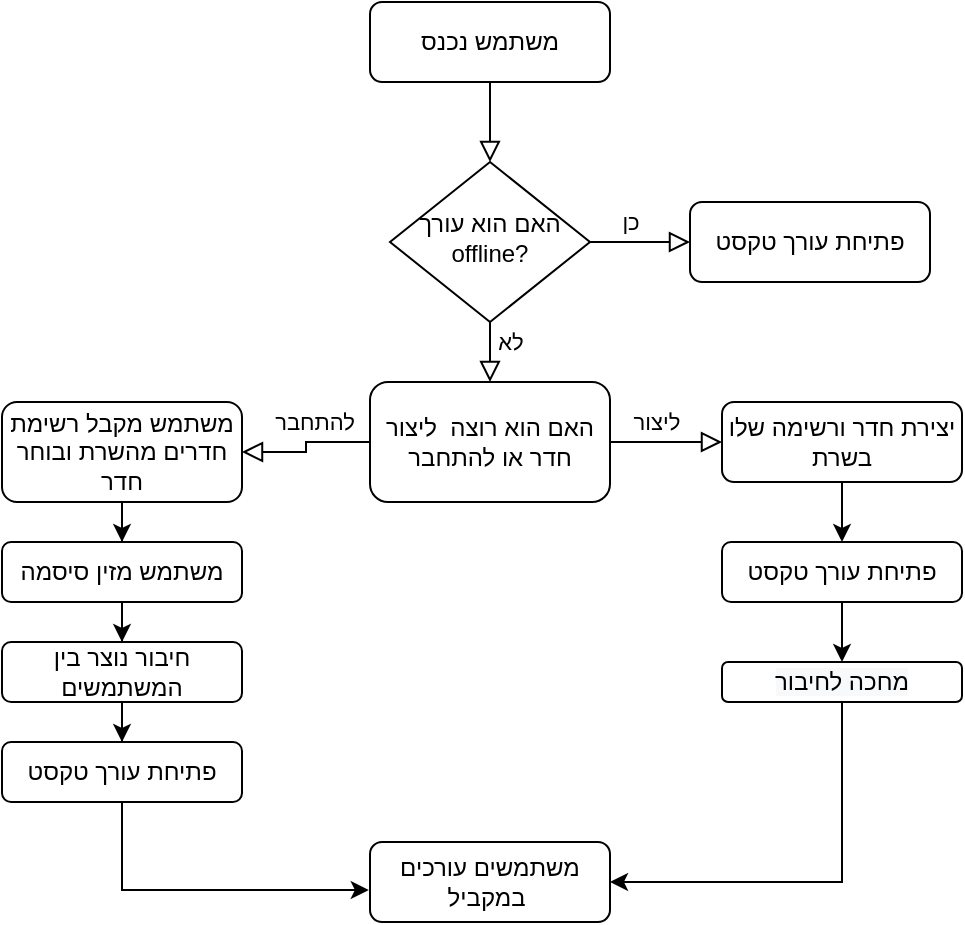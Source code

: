 <mxfile version="20.2.5" type="gitlab">
  <diagram id="C5RBs43oDa-KdzZeNtuy" name="Page-1">
    <mxGraphModel dx="930" dy="466" grid="1" gridSize="10" guides="1" tooltips="1" connect="1" arrows="1" fold="1" page="1" pageScale="1" pageWidth="827" pageHeight="1169" math="0" shadow="0">
      <root>
        <mxCell id="WIyWlLk6GJQsqaUBKTNV-0" />
        <mxCell id="WIyWlLk6GJQsqaUBKTNV-1" parent="WIyWlLk6GJQsqaUBKTNV-0" />
        <mxCell id="WIyWlLk6GJQsqaUBKTNV-2" value="" style="rounded=0;html=1;jettySize=auto;orthogonalLoop=1;fontSize=11;endArrow=block;endFill=0;endSize=8;strokeWidth=1;shadow=0;labelBackgroundColor=none;edgeStyle=orthogonalEdgeStyle;" parent="WIyWlLk6GJQsqaUBKTNV-1" source="WIyWlLk6GJQsqaUBKTNV-3" target="WIyWlLk6GJQsqaUBKTNV-6" edge="1">
          <mxGeometry relative="1" as="geometry" />
        </mxCell>
        <mxCell id="WIyWlLk6GJQsqaUBKTNV-3" value="משתמש נכנס" style="rounded=1;whiteSpace=wrap;html=1;fontSize=12;glass=0;strokeWidth=1;shadow=0;" parent="WIyWlLk6GJQsqaUBKTNV-1" vertex="1">
          <mxGeometry x="354" y="90" width="120" height="40" as="geometry" />
        </mxCell>
        <mxCell id="WIyWlLk6GJQsqaUBKTNV-4" value="כן" style="rounded=0;html=1;jettySize=auto;orthogonalLoop=1;fontSize=11;endArrow=block;endFill=0;endSize=8;strokeWidth=1;shadow=0;labelBackgroundColor=none;edgeStyle=orthogonalEdgeStyle;entryX=0.5;entryY=0;entryDx=0;entryDy=0;" parent="WIyWlLk6GJQsqaUBKTNV-1" source="WIyWlLk6GJQsqaUBKTNV-6" target="fOP3jsb3yo1TvQFMaRup-6" edge="1">
          <mxGeometry x="-1" y="86" relative="1" as="geometry">
            <mxPoint x="-16" y="-50" as="offset" />
            <mxPoint x="417" y="280" as="targetPoint" />
          </mxGeometry>
        </mxCell>
        <mxCell id="WIyWlLk6GJQsqaUBKTNV-5" value="לא" style="edgeStyle=orthogonalEdgeStyle;rounded=0;html=1;jettySize=auto;orthogonalLoop=1;fontSize=11;endArrow=block;endFill=0;endSize=8;strokeWidth=1;shadow=0;labelBackgroundColor=none;" parent="WIyWlLk6GJQsqaUBKTNV-1" source="WIyWlLk6GJQsqaUBKTNV-6" target="WIyWlLk6GJQsqaUBKTNV-7" edge="1">
          <mxGeometry x="-1" y="-64" relative="1" as="geometry">
            <mxPoint x="-40" y="-14" as="offset" />
          </mxGeometry>
        </mxCell>
        <mxCell id="WIyWlLk6GJQsqaUBKTNV-6" value="האם הוא עורך offline?" style="rhombus;whiteSpace=wrap;html=1;shadow=0;fontFamily=Helvetica;fontSize=12;align=center;strokeWidth=1;spacing=6;spacingTop=-4;" parent="WIyWlLk6GJQsqaUBKTNV-1" vertex="1">
          <mxGeometry x="364" y="170" width="100" height="80" as="geometry" />
        </mxCell>
        <mxCell id="WIyWlLk6GJQsqaUBKTNV-7" value="פתיחת עורך טקסט" style="rounded=1;whiteSpace=wrap;html=1;fontSize=12;glass=0;strokeWidth=1;shadow=0;" parent="WIyWlLk6GJQsqaUBKTNV-1" vertex="1">
          <mxGeometry x="514" y="190" width="120" height="40" as="geometry" />
        </mxCell>
        <mxCell id="WIyWlLk6GJQsqaUBKTNV-8" value="להתחבר" style="rounded=0;html=1;jettySize=auto;orthogonalLoop=1;fontSize=11;endArrow=block;endFill=0;endSize=8;strokeWidth=1;shadow=0;labelBackgroundColor=none;edgeStyle=orthogonalEdgeStyle;exitX=0;exitY=0.5;exitDx=0;exitDy=0;" parent="WIyWlLk6GJQsqaUBKTNV-1" source="fOP3jsb3yo1TvQFMaRup-6" target="WIyWlLk6GJQsqaUBKTNV-11" edge="1">
          <mxGeometry x="-0.191" y="-10" relative="1" as="geometry">
            <mxPoint as="offset" />
            <mxPoint x="370" y="320" as="sourcePoint" />
          </mxGeometry>
        </mxCell>
        <mxCell id="WIyWlLk6GJQsqaUBKTNV-9" value="ליצור" style="edgeStyle=orthogonalEdgeStyle;rounded=0;html=1;jettySize=auto;orthogonalLoop=1;fontSize=11;endArrow=block;endFill=0;endSize=8;strokeWidth=1;shadow=0;labelBackgroundColor=none;exitX=1;exitY=0.5;exitDx=0;exitDy=0;" parent="WIyWlLk6GJQsqaUBKTNV-1" source="fOP3jsb3yo1TvQFMaRup-6" target="WIyWlLk6GJQsqaUBKTNV-12" edge="1">
          <mxGeometry x="-0.2" y="10" relative="1" as="geometry">
            <mxPoint as="offset" />
            <mxPoint x="464" y="320" as="sourcePoint" />
          </mxGeometry>
        </mxCell>
        <mxCell id="fOP3jsb3yo1TvQFMaRup-10" value="" style="edgeStyle=orthogonalEdgeStyle;rounded=0;orthogonalLoop=1;jettySize=auto;html=1;" edge="1" parent="WIyWlLk6GJQsqaUBKTNV-1" source="WIyWlLk6GJQsqaUBKTNV-11" target="fOP3jsb3yo1TvQFMaRup-9">
          <mxGeometry relative="1" as="geometry" />
        </mxCell>
        <mxCell id="WIyWlLk6GJQsqaUBKTNV-11" value="משתמש מקבל רשימת חדרים מהשרת ובוחר חדר" style="rounded=1;whiteSpace=wrap;html=1;fontSize=12;glass=0;strokeWidth=1;shadow=0;" parent="WIyWlLk6GJQsqaUBKTNV-1" vertex="1">
          <mxGeometry x="170" y="290" width="120" height="50" as="geometry" />
        </mxCell>
        <mxCell id="fOP3jsb3yo1TvQFMaRup-1" value="" style="edgeStyle=orthogonalEdgeStyle;rounded=0;orthogonalLoop=1;jettySize=auto;html=1;" edge="1" parent="WIyWlLk6GJQsqaUBKTNV-1" source="WIyWlLk6GJQsqaUBKTNV-12" target="fOP3jsb3yo1TvQFMaRup-0">
          <mxGeometry relative="1" as="geometry" />
        </mxCell>
        <mxCell id="WIyWlLk6GJQsqaUBKTNV-12" value="יצירת חדר ורשימה שלו בשרת" style="rounded=1;whiteSpace=wrap;html=1;fontSize=12;glass=0;strokeWidth=1;shadow=0;" parent="WIyWlLk6GJQsqaUBKTNV-1" vertex="1">
          <mxGeometry x="530" y="290" width="120" height="40" as="geometry" />
        </mxCell>
        <mxCell id="fOP3jsb3yo1TvQFMaRup-3" value="" style="edgeStyle=orthogonalEdgeStyle;rounded=0;orthogonalLoop=1;jettySize=auto;html=1;" edge="1" parent="WIyWlLk6GJQsqaUBKTNV-1" source="fOP3jsb3yo1TvQFMaRup-0" target="fOP3jsb3yo1TvQFMaRup-2">
          <mxGeometry relative="1" as="geometry" />
        </mxCell>
        <mxCell id="fOP3jsb3yo1TvQFMaRup-0" value="פתיחת עורך טקסט" style="whiteSpace=wrap;html=1;rounded=1;glass=0;strokeWidth=1;shadow=0;" vertex="1" parent="WIyWlLk6GJQsqaUBKTNV-1">
          <mxGeometry x="530" y="360" width="120" height="30" as="geometry" />
        </mxCell>
        <mxCell id="fOP3jsb3yo1TvQFMaRup-5" value="" style="edgeStyle=orthogonalEdgeStyle;rounded=0;orthogonalLoop=1;jettySize=auto;html=1;" edge="1" parent="WIyWlLk6GJQsqaUBKTNV-1" source="fOP3jsb3yo1TvQFMaRup-2" target="fOP3jsb3yo1TvQFMaRup-4">
          <mxGeometry relative="1" as="geometry">
            <Array as="points">
              <mxPoint x="590" y="530" />
            </Array>
          </mxGeometry>
        </mxCell>
        <mxCell id="fOP3jsb3yo1TvQFMaRup-2" value="&lt;span style=&quot;color: rgb(0, 0, 0); font-family: Helvetica; font-size: 12px; font-style: normal; font-variant-ligatures: normal; font-variant-caps: normal; font-weight: 400; letter-spacing: normal; orphans: 2; text-align: center; text-indent: 0px; text-transform: none; widows: 2; word-spacing: 0px; -webkit-text-stroke-width: 0px; background-color: rgb(248, 249, 250); text-decoration-thickness: initial; text-decoration-style: initial; text-decoration-color: initial; float: none; display: inline !important;&quot;&gt;מחכה לחיבור&lt;/span&gt;" style="whiteSpace=wrap;html=1;rounded=1;glass=0;strokeWidth=1;shadow=0;" vertex="1" parent="WIyWlLk6GJQsqaUBKTNV-1">
          <mxGeometry x="530" y="420" width="120" height="20" as="geometry" />
        </mxCell>
        <mxCell id="fOP3jsb3yo1TvQFMaRup-4" value="משתמשים עורכים במקביל&amp;nbsp;" style="whiteSpace=wrap;html=1;rounded=1;glass=0;strokeWidth=1;shadow=0;" vertex="1" parent="WIyWlLk6GJQsqaUBKTNV-1">
          <mxGeometry x="354" y="510" width="120" height="40" as="geometry" />
        </mxCell>
        <mxCell id="fOP3jsb3yo1TvQFMaRup-6" value="האם הוא רוצה&amp;nbsp; ליצור חדר או להתחבר" style="rounded=1;whiteSpace=wrap;html=1;" vertex="1" parent="WIyWlLk6GJQsqaUBKTNV-1">
          <mxGeometry x="354" y="280" width="120" height="60" as="geometry" />
        </mxCell>
        <mxCell id="fOP3jsb3yo1TvQFMaRup-12" value="" style="edgeStyle=orthogonalEdgeStyle;rounded=0;orthogonalLoop=1;jettySize=auto;html=1;" edge="1" parent="WIyWlLk6GJQsqaUBKTNV-1" source="fOP3jsb3yo1TvQFMaRup-9" target="fOP3jsb3yo1TvQFMaRup-11">
          <mxGeometry relative="1" as="geometry" />
        </mxCell>
        <mxCell id="fOP3jsb3yo1TvQFMaRup-9" value="משתמש מזין סיסמה" style="whiteSpace=wrap;html=1;rounded=1;glass=0;strokeWidth=1;shadow=0;" vertex="1" parent="WIyWlLk6GJQsqaUBKTNV-1">
          <mxGeometry x="170" y="360" width="120" height="30" as="geometry" />
        </mxCell>
        <mxCell id="fOP3jsb3yo1TvQFMaRup-14" value="" style="edgeStyle=orthogonalEdgeStyle;rounded=0;orthogonalLoop=1;jettySize=auto;html=1;" edge="1" parent="WIyWlLk6GJQsqaUBKTNV-1" source="fOP3jsb3yo1TvQFMaRup-11" target="fOP3jsb3yo1TvQFMaRup-13">
          <mxGeometry relative="1" as="geometry" />
        </mxCell>
        <mxCell id="fOP3jsb3yo1TvQFMaRup-11" value="חיבור נוצר בין המשתמשים" style="whiteSpace=wrap;html=1;rounded=1;glass=0;strokeWidth=1;shadow=0;" vertex="1" parent="WIyWlLk6GJQsqaUBKTNV-1">
          <mxGeometry x="170" y="410" width="120" height="30" as="geometry" />
        </mxCell>
        <mxCell id="fOP3jsb3yo1TvQFMaRup-15" style="edgeStyle=orthogonalEdgeStyle;rounded=0;orthogonalLoop=1;jettySize=auto;html=1;entryX=-0.005;entryY=0.6;entryDx=0;entryDy=0;entryPerimeter=0;" edge="1" parent="WIyWlLk6GJQsqaUBKTNV-1" source="fOP3jsb3yo1TvQFMaRup-13" target="fOP3jsb3yo1TvQFMaRup-4">
          <mxGeometry relative="1" as="geometry">
            <Array as="points">
              <mxPoint x="230" y="534" />
            </Array>
          </mxGeometry>
        </mxCell>
        <mxCell id="fOP3jsb3yo1TvQFMaRup-13" value="פתיחת עורך טקסט" style="whiteSpace=wrap;html=1;rounded=1;glass=0;strokeWidth=1;shadow=0;" vertex="1" parent="WIyWlLk6GJQsqaUBKTNV-1">
          <mxGeometry x="170" y="460" width="120" height="30" as="geometry" />
        </mxCell>
      </root>
    </mxGraphModel>
  </diagram>
</mxfile>
